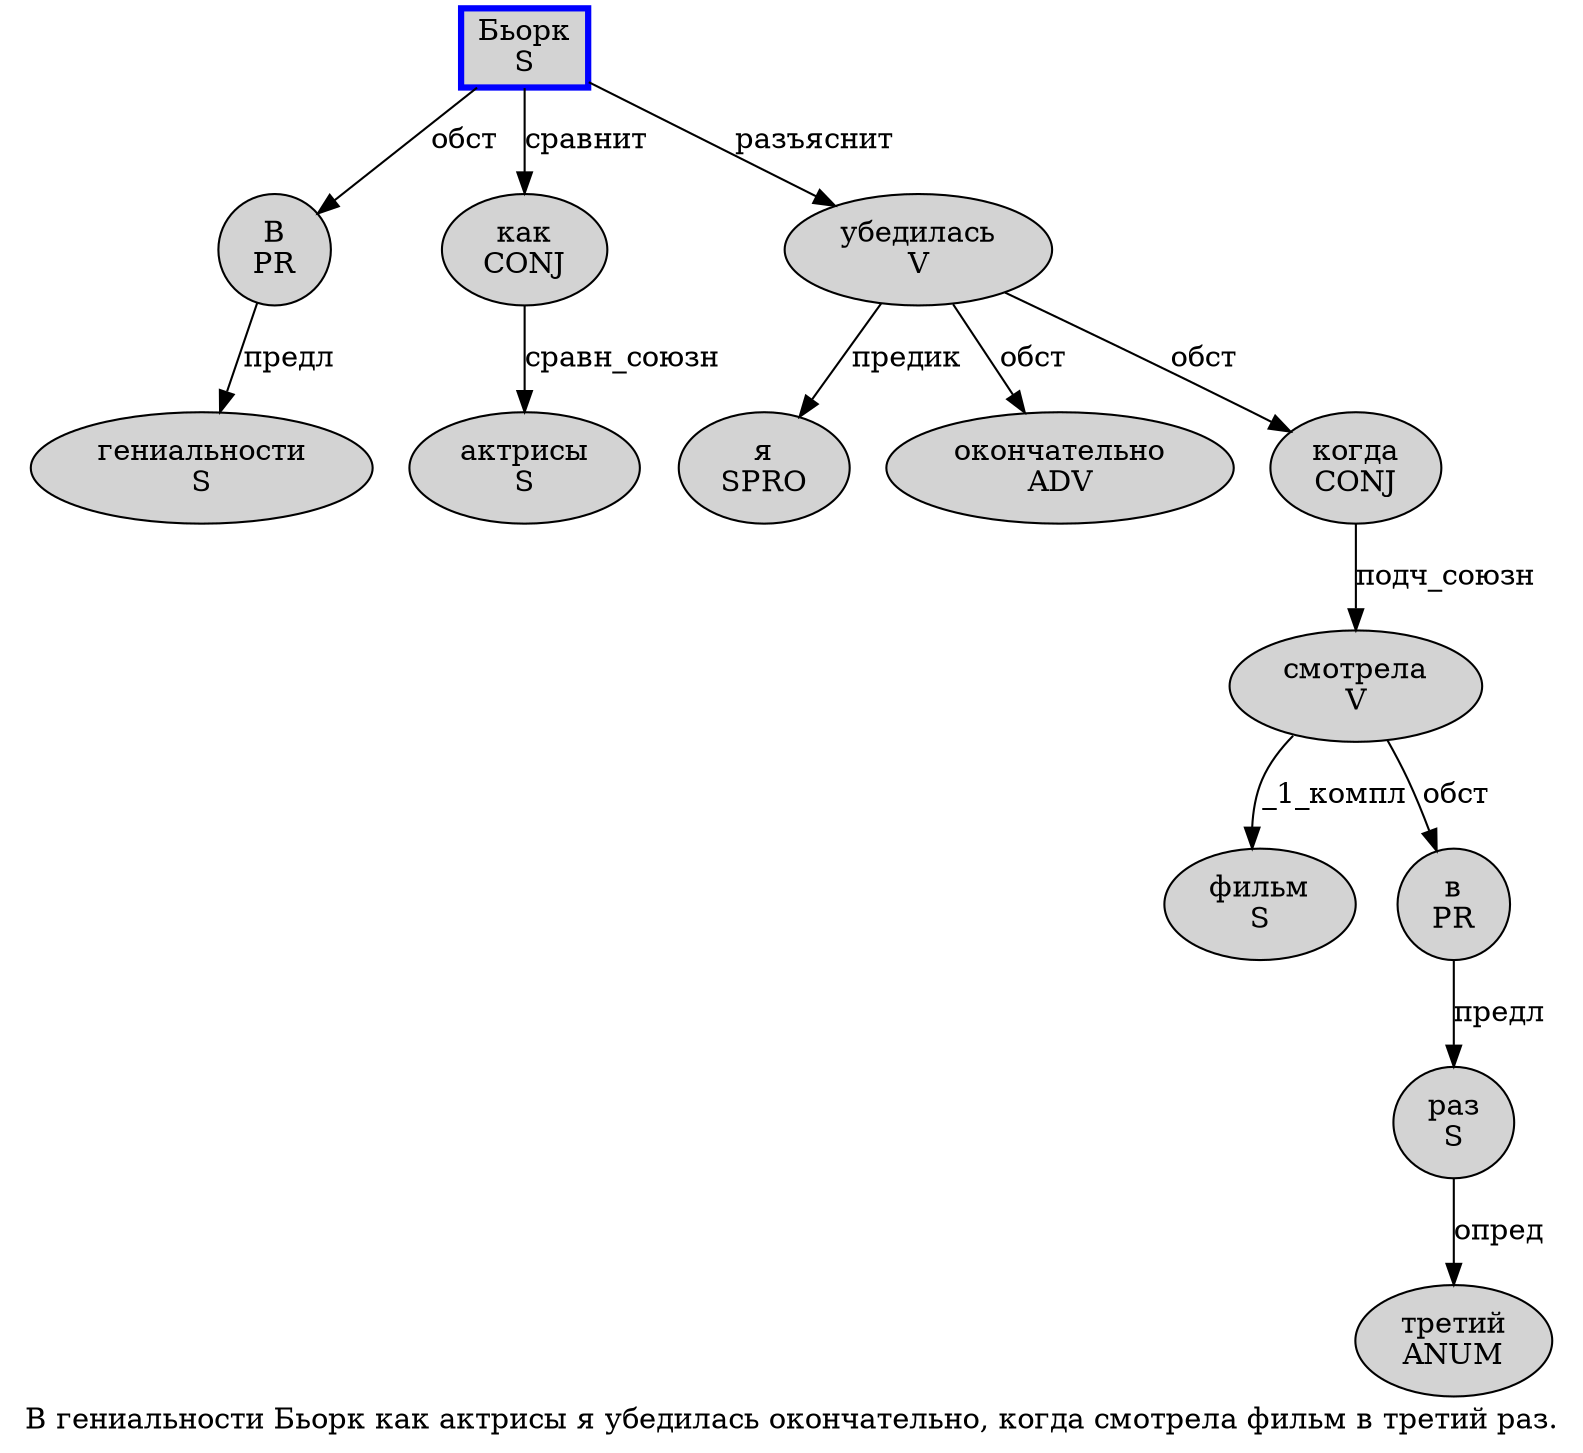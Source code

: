 digraph SENTENCE_1682 {
	graph [label="В гениальности Бьорк как актрисы я убедилась окончательно, когда смотрела фильм в третий раз."]
	node [style=filled]
		0 [label="В
PR" color="" fillcolor=lightgray penwidth=1 shape=ellipse]
		1 [label="гениальности
S" color="" fillcolor=lightgray penwidth=1 shape=ellipse]
		2 [label="Бьорк
S" color=blue fillcolor=lightgray penwidth=3 shape=box]
		3 [label="как
CONJ" color="" fillcolor=lightgray penwidth=1 shape=ellipse]
		4 [label="актрисы
S" color="" fillcolor=lightgray penwidth=1 shape=ellipse]
		5 [label="я
SPRO" color="" fillcolor=lightgray penwidth=1 shape=ellipse]
		6 [label="убедилась
V" color="" fillcolor=lightgray penwidth=1 shape=ellipse]
		7 [label="окончательно
ADV" color="" fillcolor=lightgray penwidth=1 shape=ellipse]
		9 [label="когда
CONJ" color="" fillcolor=lightgray penwidth=1 shape=ellipse]
		10 [label="смотрела
V" color="" fillcolor=lightgray penwidth=1 shape=ellipse]
		11 [label="фильм
S" color="" fillcolor=lightgray penwidth=1 shape=ellipse]
		12 [label="в
PR" color="" fillcolor=lightgray penwidth=1 shape=ellipse]
		13 [label="третий
ANUM" color="" fillcolor=lightgray penwidth=1 shape=ellipse]
		14 [label="раз
S" color="" fillcolor=lightgray penwidth=1 shape=ellipse]
			6 -> 5 [label="предик"]
			6 -> 7 [label="обст"]
			6 -> 9 [label="обст"]
			3 -> 4 [label="сравн_союзн"]
			14 -> 13 [label="опред"]
			2 -> 0 [label="обст"]
			2 -> 3 [label="сравнит"]
			2 -> 6 [label="разъяснит"]
			9 -> 10 [label="подч_союзн"]
			10 -> 11 [label="_1_компл"]
			10 -> 12 [label="обст"]
			0 -> 1 [label="предл"]
			12 -> 14 [label="предл"]
}